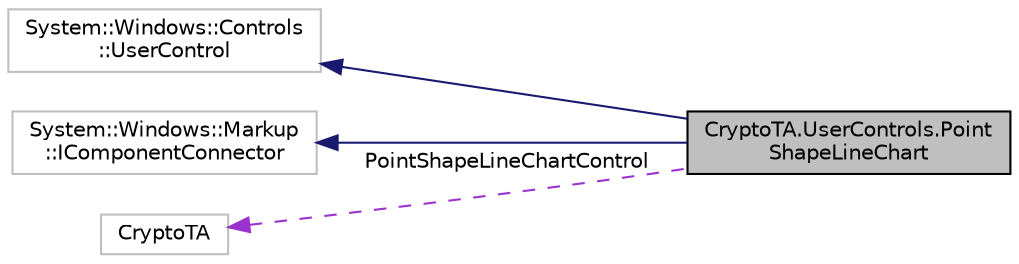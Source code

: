 digraph "CryptoTA.UserControls.PointShapeLineChart"
{
 // LATEX_PDF_SIZE
  edge [fontname="Helvetica",fontsize="10",labelfontname="Helvetica",labelfontsize="10"];
  node [fontname="Helvetica",fontsize="10",shape=record];
  rankdir="LR";
  Node1 [label="CryptoTA.UserControls.Point\lShapeLineChart",height=0.2,width=0.4,color="black", fillcolor="grey75", style="filled", fontcolor="black",tooltip="PointShapeLineChart"];
  Node2 -> Node1 [dir="back",color="midnightblue",fontsize="10",style="solid",fontname="Helvetica"];
  Node2 [label="System::Windows::Controls\l::UserControl",height=0.2,width=0.4,color="grey75", fillcolor="white", style="filled",tooltip=" "];
  Node3 -> Node1 [dir="back",color="midnightblue",fontsize="10",style="solid",fontname="Helvetica"];
  Node3 [label="System::Windows::Markup\l::IComponentConnector",height=0.2,width=0.4,color="grey75", fillcolor="white", style="filled",tooltip=" "];
  Node4 -> Node1 [dir="back",color="darkorchid3",fontsize="10",style="dashed",label=" PointShapeLineChartControl" ,fontname="Helvetica"];
  Node4 [label="CryptoTA",height=0.2,width=0.4,color="grey75", fillcolor="white", style="filled",tooltip=" "];
}
